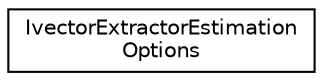 digraph "Graphical Class Hierarchy"
{
  edge [fontname="Helvetica",fontsize="10",labelfontname="Helvetica",labelfontsize="10"];
  node [fontname="Helvetica",fontsize="10",shape=record];
  rankdir="LR";
  Node0 [label="IvectorExtractorEstimation\lOptions",height=0.2,width=0.4,color="black", fillcolor="white", style="filled",URL="$structkaldi_1_1IvectorExtractorEstimationOptions.html",tooltip="Options for training the IvectorExtractor, e.g. variance flooring. "];
}
